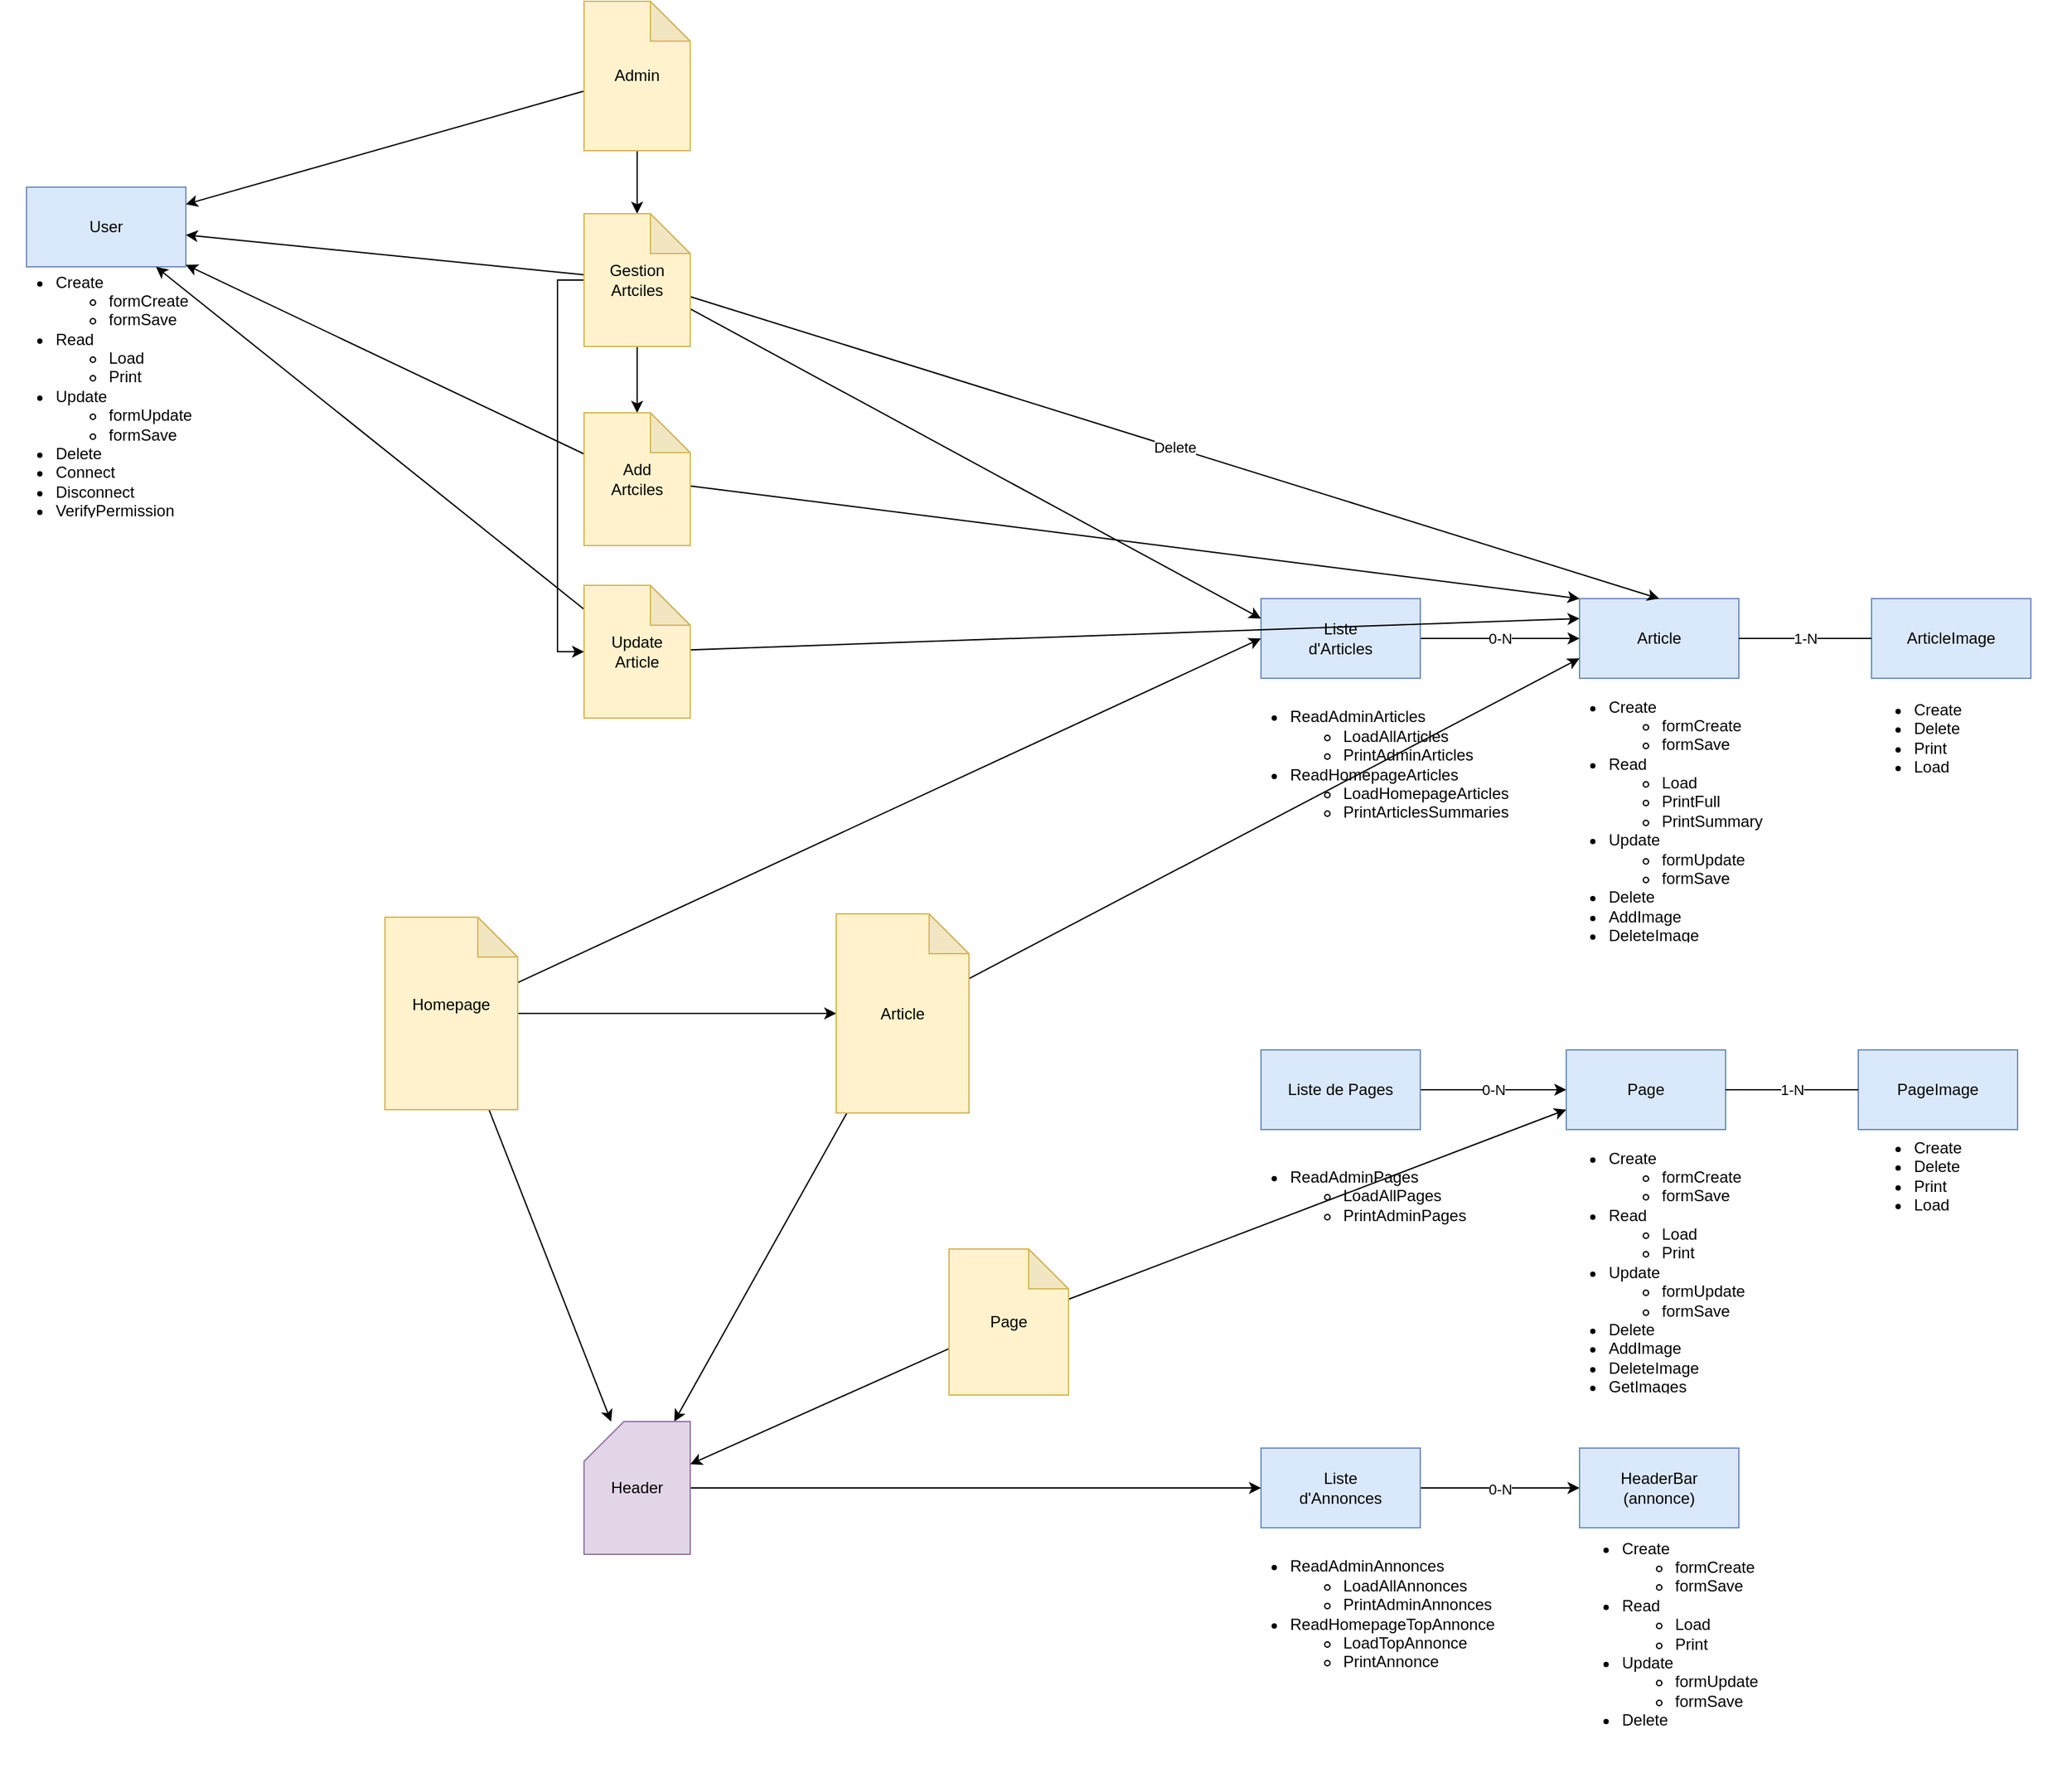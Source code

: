 <mxfile version="20.2.7" type="device"><diagram id="xYLYW07tNhR8VAIo0paG" name="Page-1"><mxGraphModel dx="2875" dy="1881" grid="1" gridSize="10" guides="1" tooltips="1" connect="1" arrows="1" fold="1" page="1" pageScale="1" pageWidth="827" pageHeight="1169" math="0" shadow="0"><root><mxCell id="0"/><mxCell id="1" parent="0"/><mxCell id="9p3iRYzDe7PiZWdgl4D9-34" value="User" style="rounded=0;whiteSpace=wrap;html=1;fillColor=#dae8fc;strokeColor=#6c8ebf;" vertex="1" parent="1"><mxGeometry x="-950" y="-50" width="120" height="60" as="geometry"/></mxCell><mxCell id="9p3iRYzDe7PiZWdgl4D9-35" value="HeaderBar&lt;br&gt;(annonce)" style="rounded=0;whiteSpace=wrap;html=1;fillColor=#dae8fc;strokeColor=#6c8ebf;" vertex="1" parent="1"><mxGeometry x="220" y="900" width="120" height="60" as="geometry"/></mxCell><mxCell id="9p3iRYzDe7PiZWdgl4D9-37" value="&lt;ul&gt;&lt;li&gt;Create&lt;/li&gt;&lt;ul&gt;&lt;li&gt;formCreate&lt;/li&gt;&lt;li&gt;formSave&lt;/li&gt;&lt;/ul&gt;&lt;li&gt;&lt;span style=&quot;background-color: initial;&quot;&gt;Read&lt;/span&gt;&lt;br&gt;&lt;/li&gt;&lt;ul&gt;&lt;li&gt;&lt;span style=&quot;background-color: initial;&quot;&gt;Load&lt;/span&gt;&lt;/li&gt;&lt;li&gt;&lt;span style=&quot;background-color: initial;&quot;&gt;PrintFull&lt;/span&gt;&lt;/li&gt;&lt;li&gt;&lt;span style=&quot;background-color: initial;&quot;&gt;PrintSummary&lt;/span&gt;&lt;/li&gt;&lt;/ul&gt;&lt;li&gt;Update&lt;/li&gt;&lt;ul&gt;&lt;li&gt;formUpdate&lt;/li&gt;&lt;li&gt;formSave&lt;/li&gt;&lt;/ul&gt;&lt;li&gt;Delete&lt;/li&gt;&lt;li&gt;AddImage&lt;/li&gt;&lt;li&gt;DeleteImage&lt;/li&gt;&lt;li&gt;GetImages&lt;/li&gt;&lt;/ul&gt;" style="text;strokeColor=none;fillColor=none;html=1;whiteSpace=wrap;verticalAlign=middle;overflow=hidden;" vertex="1" parent="1"><mxGeometry x="200" y="320" width="160" height="200" as="geometry"/></mxCell><mxCell id="9p3iRYzDe7PiZWdgl4D9-42" value="&lt;ul&gt;&lt;li&gt;Create&lt;/li&gt;&lt;li&gt;Delete&lt;/li&gt;&lt;li&gt;Print&lt;/li&gt;&lt;li&gt;Load&lt;/li&gt;&lt;/ul&gt;" style="text;strokeColor=none;fillColor=none;html=1;whiteSpace=wrap;verticalAlign=middle;overflow=hidden;" vertex="1" parent="1"><mxGeometry x="430" y="320" width="160" height="90" as="geometry"/></mxCell><mxCell id="9p3iRYzDe7PiZWdgl4D9-43" value="&lt;ul&gt;&lt;li&gt;Create&lt;/li&gt;&lt;ul&gt;&lt;li&gt;formCreate&lt;/li&gt;&lt;li&gt;formSave&lt;/li&gt;&lt;/ul&gt;&lt;li&gt;&lt;span style=&quot;background-color: initial;&quot;&gt;Read&lt;/span&gt;&lt;br&gt;&lt;/li&gt;&lt;ul&gt;&lt;li&gt;&lt;span style=&quot;background-color: initial;&quot;&gt;Load&lt;/span&gt;&lt;/li&gt;&lt;li&gt;&lt;span style=&quot;background-color: initial;&quot;&gt;Print&lt;/span&gt;&lt;/li&gt;&lt;/ul&gt;&lt;li&gt;Update&lt;/li&gt;&lt;ul&gt;&lt;li&gt;formUpdate&lt;/li&gt;&lt;li&gt;formSave&lt;/li&gt;&lt;/ul&gt;&lt;li&gt;Delete&lt;/li&gt;&lt;li&gt;AddImage&lt;/li&gt;&lt;li&gt;DeleteImage&lt;/li&gt;&lt;li&gt;GetImages&lt;/li&gt;&lt;/ul&gt;" style="text;strokeColor=none;fillColor=none;html=1;whiteSpace=wrap;verticalAlign=middle;overflow=hidden;" vertex="1" parent="1"><mxGeometry x="200" y="660" width="160" height="200" as="geometry"/></mxCell><mxCell id="9p3iRYzDe7PiZWdgl4D9-44" value="&lt;ul&gt;&lt;li&gt;Create&lt;/li&gt;&lt;li&gt;Delete&lt;/li&gt;&lt;li&gt;Print&lt;/li&gt;&lt;li&gt;Load&lt;/li&gt;&lt;/ul&gt;" style="text;strokeColor=none;fillColor=none;html=1;whiteSpace=wrap;verticalAlign=middle;overflow=hidden;" vertex="1" parent="1"><mxGeometry x="430" y="650" width="160" height="90" as="geometry"/></mxCell><mxCell id="9p3iRYzDe7PiZWdgl4D9-45" value="&lt;ul&gt;&lt;li&gt;Create&lt;/li&gt;&lt;ul&gt;&lt;li&gt;formCreate&lt;/li&gt;&lt;li&gt;formSave&lt;/li&gt;&lt;/ul&gt;&lt;li&gt;&lt;span style=&quot;background-color: initial;&quot;&gt;Read&lt;/span&gt;&lt;br&gt;&lt;/li&gt;&lt;ul&gt;&lt;li&gt;&lt;span style=&quot;background-color: initial;&quot;&gt;Load&lt;/span&gt;&lt;/li&gt;&lt;li&gt;&lt;span style=&quot;background-color: initial;&quot;&gt;Print&lt;/span&gt;&lt;/li&gt;&lt;/ul&gt;&lt;li&gt;Update&lt;/li&gt;&lt;ul&gt;&lt;li&gt;formUpdate&lt;/li&gt;&lt;li&gt;formSave&lt;/li&gt;&lt;/ul&gt;&lt;li&gt;Delete&lt;/li&gt;&lt;/ul&gt;" style="text;strokeColor=none;fillColor=none;html=1;whiteSpace=wrap;verticalAlign=middle;overflow=hidden;" vertex="1" parent="1"><mxGeometry x="210" y="940" width="160" height="200" as="geometry"/></mxCell><mxCell id="9p3iRYzDe7PiZWdgl4D9-46" value="&lt;ul&gt;&lt;li&gt;Create&lt;/li&gt;&lt;ul&gt;&lt;li&gt;formCreate&lt;/li&gt;&lt;li&gt;formSave&lt;/li&gt;&lt;/ul&gt;&lt;li&gt;&lt;span style=&quot;background-color: initial;&quot;&gt;Read&lt;/span&gt;&lt;br&gt;&lt;/li&gt;&lt;ul&gt;&lt;li&gt;&lt;span style=&quot;background-color: initial;&quot;&gt;Load&lt;/span&gt;&lt;/li&gt;&lt;li&gt;&lt;span style=&quot;background-color: initial;&quot;&gt;Print&lt;/span&gt;&lt;/li&gt;&lt;/ul&gt;&lt;li&gt;Update&lt;/li&gt;&lt;ul&gt;&lt;li&gt;formUpdate&lt;/li&gt;&lt;li&gt;formSave&lt;/li&gt;&lt;/ul&gt;&lt;li&gt;Delete&lt;/li&gt;&lt;li&gt;Connect&lt;/li&gt;&lt;li&gt;Disconnect&lt;/li&gt;&lt;li&gt;VerifyPermission&lt;/li&gt;&lt;/ul&gt;" style="text;strokeColor=none;fillColor=none;html=1;whiteSpace=wrap;verticalAlign=middle;overflow=hidden;" vertex="1" parent="1"><mxGeometry x="-970" width="160" height="200" as="geometry"/></mxCell><mxCell id="9p3iRYzDe7PiZWdgl4D9-12" value="Article" style="rounded=0;whiteSpace=wrap;html=1;fillColor=#dae8fc;strokeColor=#6c8ebf;" vertex="1" parent="1"><mxGeometry x="220" y="260" width="120" height="60" as="geometry"/></mxCell><mxCell id="9p3iRYzDe7PiZWdgl4D9-13" value="ArticleImage" style="rounded=0;whiteSpace=wrap;html=1;fillColor=#dae8fc;strokeColor=#6c8ebf;" vertex="1" parent="1"><mxGeometry x="440" y="260" width="120" height="60" as="geometry"/></mxCell><mxCell id="9p3iRYzDe7PiZWdgl4D9-14" value="1-N" style="endArrow=none;html=1;rounded=0;exitX=1;exitY=0.5;exitDx=0;exitDy=0;entryX=0;entryY=0.5;entryDx=0;entryDy=0;" edge="1" parent="1" source="9p3iRYzDe7PiZWdgl4D9-12" target="9p3iRYzDe7PiZWdgl4D9-13"><mxGeometry width="50" height="50" relative="1" as="geometry"><mxPoint x="510" y="490" as="sourcePoint"/><mxPoint x="560" y="440" as="targetPoint"/></mxGeometry></mxCell><mxCell id="9p3iRYzDe7PiZWdgl4D9-15" value="Page" style="rounded=0;whiteSpace=wrap;html=1;fillColor=#dae8fc;strokeColor=#6c8ebf;" vertex="1" parent="1"><mxGeometry x="210" y="600" width="120" height="60" as="geometry"/></mxCell><mxCell id="9p3iRYzDe7PiZWdgl4D9-16" value="PageImage" style="rounded=0;whiteSpace=wrap;html=1;fillColor=#dae8fc;strokeColor=#6c8ebf;" vertex="1" parent="1"><mxGeometry x="430" y="600" width="120" height="60" as="geometry"/></mxCell><mxCell id="9p3iRYzDe7PiZWdgl4D9-17" value="1-N" style="endArrow=none;html=1;rounded=0;exitX=1;exitY=0.5;exitDx=0;exitDy=0;entryX=0;entryY=0.5;entryDx=0;entryDy=0;" edge="1" parent="1" source="9p3iRYzDe7PiZWdgl4D9-15" target="9p3iRYzDe7PiZWdgl4D9-16"><mxGeometry width="50" height="50" relative="1" as="geometry"><mxPoint x="500" y="830" as="sourcePoint"/><mxPoint x="550" y="780" as="targetPoint"/></mxGeometry></mxCell><mxCell id="9p3iRYzDe7PiZWdgl4D9-49" value="0-N" style="edgeStyle=orthogonalEdgeStyle;rounded=0;orthogonalLoop=1;jettySize=auto;html=1;entryX=0;entryY=0.5;entryDx=0;entryDy=0;" edge="1" parent="1" source="9p3iRYzDe7PiZWdgl4D9-48" target="9p3iRYzDe7PiZWdgl4D9-12"><mxGeometry relative="1" as="geometry"/></mxCell><mxCell id="9p3iRYzDe7PiZWdgl4D9-48" value="Liste&lt;br&gt;d'Articles" style="rounded=0;whiteSpace=wrap;html=1;fillColor=#dae8fc;strokeColor=#6c8ebf;" vertex="1" parent="1"><mxGeometry x="-20" y="260" width="120" height="60" as="geometry"/></mxCell><mxCell id="9p3iRYzDe7PiZWdgl4D9-50" value="&lt;ul&gt;&lt;li&gt;&lt;span style=&quot;background-color: initial;&quot;&gt;ReadAdminArticles&lt;/span&gt;&lt;/li&gt;&lt;ul&gt;&lt;li&gt;&lt;span style=&quot;background-color: initial;&quot;&gt;LoadAllArticles&lt;/span&gt;&lt;/li&gt;&lt;li&gt;PrintAdminArticles&lt;/li&gt;&lt;/ul&gt;&lt;li&gt;&lt;span style=&quot;background-color: initial;&quot;&gt;ReadHomepageArticles&lt;/span&gt;&lt;br&gt;&lt;/li&gt;&lt;ul&gt;&lt;li&gt;&lt;span style=&quot;background-color: initial;&quot;&gt;LoadHomepageArticles&lt;/span&gt;&lt;/li&gt;&lt;li&gt;&lt;span style=&quot;background-color: initial;&quot;&gt;PrintArticlesSummaries&lt;/span&gt;&lt;/li&gt;&lt;/ul&gt;&lt;/ul&gt;" style="text;strokeColor=none;fillColor=none;html=1;whiteSpace=wrap;verticalAlign=middle;overflow=hidden;" vertex="1" parent="1"><mxGeometry x="-40" y="320" width="230" height="130" as="geometry"/></mxCell><mxCell id="9p3iRYzDe7PiZWdgl4D9-53" value="0-N" style="edgeStyle=orthogonalEdgeStyle;rounded=0;orthogonalLoop=1;jettySize=auto;html=1;" edge="1" parent="1" source="9p3iRYzDe7PiZWdgl4D9-51" target="9p3iRYzDe7PiZWdgl4D9-15"><mxGeometry relative="1" as="geometry"/></mxCell><mxCell id="9p3iRYzDe7PiZWdgl4D9-51" value="Liste de Pages" style="rounded=0;whiteSpace=wrap;html=1;fillColor=#dae8fc;strokeColor=#6c8ebf;" vertex="1" parent="1"><mxGeometry x="-20" y="600" width="120" height="60" as="geometry"/></mxCell><mxCell id="9p3iRYzDe7PiZWdgl4D9-52" value="&lt;ul&gt;&lt;li&gt;&lt;span style=&quot;background-color: initial;&quot;&gt;ReadAdminPages&lt;/span&gt;&lt;/li&gt;&lt;ul&gt;&lt;li&gt;LoadAllPages&lt;/li&gt;&lt;li&gt;PrintAdminPages&lt;/li&gt;&lt;/ul&gt;&lt;/ul&gt;" style="text;strokeColor=none;fillColor=none;html=1;whiteSpace=wrap;verticalAlign=middle;overflow=hidden;" vertex="1" parent="1"><mxGeometry x="-40" y="670" width="230" height="80" as="geometry"/></mxCell><mxCell id="9p3iRYzDe7PiZWdgl4D9-55" value="0-N" style="edgeStyle=orthogonalEdgeStyle;rounded=0;orthogonalLoop=1;jettySize=auto;html=1;entryX=0;entryY=0.5;entryDx=0;entryDy=0;" edge="1" parent="1" source="9p3iRYzDe7PiZWdgl4D9-56"><mxGeometry relative="1" as="geometry"><mxPoint x="220" y="930" as="targetPoint"/></mxGeometry></mxCell><mxCell id="9p3iRYzDe7PiZWdgl4D9-56" value="Liste&lt;br&gt;d'Annonces" style="rounded=0;whiteSpace=wrap;html=1;fillColor=#dae8fc;strokeColor=#6c8ebf;" vertex="1" parent="1"><mxGeometry x="-20" y="900" width="120" height="60" as="geometry"/></mxCell><mxCell id="9p3iRYzDe7PiZWdgl4D9-57" value="&lt;ul&gt;&lt;li&gt;&lt;span style=&quot;background-color: initial;&quot;&gt;ReadAdminAnnonces&lt;/span&gt;&lt;/li&gt;&lt;ul&gt;&lt;li&gt;&lt;span style=&quot;background-color: initial;&quot;&gt;LoadAllAnnonces&lt;/span&gt;&lt;/li&gt;&lt;li&gt;PrintAdminAnnonces&lt;/li&gt;&lt;/ul&gt;&lt;li&gt;&lt;span style=&quot;background-color: initial;&quot;&gt;ReadHomepageTopAnnonce&lt;/span&gt;&lt;br&gt;&lt;/li&gt;&lt;ul&gt;&lt;li&gt;&lt;span style=&quot;background-color: initial;&quot;&gt;LoadTopAnnonce&lt;/span&gt;&lt;/li&gt;&lt;li&gt;PrintAnnonce&lt;/li&gt;&lt;/ul&gt;&lt;/ul&gt;" style="text;strokeColor=none;fillColor=none;html=1;whiteSpace=wrap;verticalAlign=middle;overflow=hidden;" vertex="1" parent="1"><mxGeometry x="-40" y="960" width="230" height="130" as="geometry"/></mxCell><mxCell id="9p3iRYzDe7PiZWdgl4D9-59" style="rounded=0;orthogonalLoop=1;jettySize=auto;html=1;entryX=0;entryY=0.5;entryDx=0;entryDy=0;exitX=1;exitY=0.5;exitDx=0;exitDy=0;exitPerimeter=0;" edge="1" parent="1" source="9p3iRYzDe7PiZWdgl4D9-63" target="9p3iRYzDe7PiZWdgl4D9-56"><mxGeometry relative="1" as="geometry"/></mxCell><mxCell id="9p3iRYzDe7PiZWdgl4D9-60" style="edgeStyle=none;rounded=0;orthogonalLoop=1;jettySize=auto;html=1;entryX=0;entryY=0.5;entryDx=0;entryDy=0;" edge="1" parent="1" source="9p3iRYzDe7PiZWdgl4D9-58" target="9p3iRYzDe7PiZWdgl4D9-48"><mxGeometry relative="1" as="geometry"/></mxCell><mxCell id="9p3iRYzDe7PiZWdgl4D9-64" style="edgeStyle=none;rounded=0;orthogonalLoop=1;jettySize=auto;html=1;" edge="1" parent="1" source="9p3iRYzDe7PiZWdgl4D9-58" target="9p3iRYzDe7PiZWdgl4D9-63"><mxGeometry relative="1" as="geometry"/></mxCell><mxCell id="9p3iRYzDe7PiZWdgl4D9-66" style="edgeStyle=none;rounded=0;orthogonalLoop=1;jettySize=auto;html=1;entryX=0;entryY=0.5;entryDx=0;entryDy=0;entryPerimeter=0;" edge="1" parent="1" source="9p3iRYzDe7PiZWdgl4D9-58" target="9p3iRYzDe7PiZWdgl4D9-61"><mxGeometry relative="1" as="geometry"/></mxCell><mxCell id="9p3iRYzDe7PiZWdgl4D9-58" value="Homepage&lt;br&gt;&lt;br&gt;" style="shape=note;whiteSpace=wrap;html=1;backgroundOutline=1;darkOpacity=0.05;fillColor=#fff2cc;strokeColor=#d6b656;" vertex="1" parent="1"><mxGeometry x="-680" y="500" width="100" height="145" as="geometry"/></mxCell><mxCell id="9p3iRYzDe7PiZWdgl4D9-62" style="edgeStyle=none;rounded=0;orthogonalLoop=1;jettySize=auto;html=1;" edge="1" parent="1" source="9p3iRYzDe7PiZWdgl4D9-61" target="9p3iRYzDe7PiZWdgl4D9-63"><mxGeometry relative="1" as="geometry"><mxPoint x="-30" y="1210" as="targetPoint"/></mxGeometry></mxCell><mxCell id="9p3iRYzDe7PiZWdgl4D9-65" style="edgeStyle=none;rounded=0;orthogonalLoop=1;jettySize=auto;html=1;entryX=0;entryY=0.75;entryDx=0;entryDy=0;" edge="1" parent="1" source="9p3iRYzDe7PiZWdgl4D9-61" target="9p3iRYzDe7PiZWdgl4D9-12"><mxGeometry relative="1" as="geometry"/></mxCell><mxCell id="9p3iRYzDe7PiZWdgl4D9-61" value="Article" style="shape=note;whiteSpace=wrap;html=1;backgroundOutline=1;darkOpacity=0.05;fillColor=#fff2cc;strokeColor=#d6b656;" vertex="1" parent="1"><mxGeometry x="-340" y="497.5" width="100" height="150" as="geometry"/></mxCell><mxCell id="9p3iRYzDe7PiZWdgl4D9-63" value="Header" style="shape=card;whiteSpace=wrap;html=1;fillColor=#e1d5e7;strokeColor=#9673a6;" vertex="1" parent="1"><mxGeometry x="-530" y="880" width="80" height="100" as="geometry"/></mxCell><mxCell id="9p3iRYzDe7PiZWdgl4D9-68" style="edgeStyle=none;rounded=0;orthogonalLoop=1;jettySize=auto;html=1;" edge="1" parent="1" source="9p3iRYzDe7PiZWdgl4D9-67" target="9p3iRYzDe7PiZWdgl4D9-63"><mxGeometry relative="1" as="geometry"/></mxCell><mxCell id="9p3iRYzDe7PiZWdgl4D9-69" style="edgeStyle=none;rounded=0;orthogonalLoop=1;jettySize=auto;html=1;entryX=0;entryY=0.75;entryDx=0;entryDy=0;" edge="1" parent="1" source="9p3iRYzDe7PiZWdgl4D9-67" target="9p3iRYzDe7PiZWdgl4D9-15"><mxGeometry relative="1" as="geometry"/></mxCell><mxCell id="9p3iRYzDe7PiZWdgl4D9-67" value="Page" style="shape=note;whiteSpace=wrap;html=1;backgroundOutline=1;darkOpacity=0.05;fillColor=#fff2cc;strokeColor=#d6b656;" vertex="1" parent="1"><mxGeometry x="-255" y="750" width="90" height="110" as="geometry"/></mxCell><mxCell id="9p3iRYzDe7PiZWdgl4D9-72" style="edgeStyle=none;rounded=0;orthogonalLoop=1;jettySize=auto;html=1;" edge="1" parent="1" source="9p3iRYzDe7PiZWdgl4D9-71" target="9p3iRYzDe7PiZWdgl4D9-34"><mxGeometry relative="1" as="geometry"/></mxCell><mxCell id="9p3iRYzDe7PiZWdgl4D9-74" style="edgeStyle=none;rounded=0;orthogonalLoop=1;jettySize=auto;html=1;entryX=0.5;entryY=0;entryDx=0;entryDy=0;entryPerimeter=0;" edge="1" parent="1" source="9p3iRYzDe7PiZWdgl4D9-71" target="9p3iRYzDe7PiZWdgl4D9-73"><mxGeometry relative="1" as="geometry"/></mxCell><mxCell id="9p3iRYzDe7PiZWdgl4D9-71" value="Admin" style="shape=note;whiteSpace=wrap;html=1;backgroundOutline=1;darkOpacity=0.05;fillColor=#fff2cc;strokeColor=#d6b656;" vertex="1" parent="1"><mxGeometry x="-530" y="-190" width="80" height="112.5" as="geometry"/></mxCell><mxCell id="9p3iRYzDe7PiZWdgl4D9-75" style="edgeStyle=none;rounded=0;orthogonalLoop=1;jettySize=auto;html=1;" edge="1" parent="1" source="9p3iRYzDe7PiZWdgl4D9-73" target="9p3iRYzDe7PiZWdgl4D9-34"><mxGeometry relative="1" as="geometry"/></mxCell><mxCell id="9p3iRYzDe7PiZWdgl4D9-76" style="edgeStyle=none;rounded=0;orthogonalLoop=1;jettySize=auto;html=1;entryX=0;entryY=0.25;entryDx=0;entryDy=0;" edge="1" parent="1" source="9p3iRYzDe7PiZWdgl4D9-73" target="9p3iRYzDe7PiZWdgl4D9-48"><mxGeometry relative="1" as="geometry"/></mxCell><mxCell id="9p3iRYzDe7PiZWdgl4D9-78" value="Delete" style="edgeStyle=none;rounded=0;orthogonalLoop=1;jettySize=auto;html=1;entryX=0.5;entryY=0;entryDx=0;entryDy=0;" edge="1" parent="1" source="9p3iRYzDe7PiZWdgl4D9-73" target="9p3iRYzDe7PiZWdgl4D9-12"><mxGeometry relative="1" as="geometry"/></mxCell><mxCell id="9p3iRYzDe7PiZWdgl4D9-79" style="edgeStyle=none;rounded=0;orthogonalLoop=1;jettySize=auto;html=1;entryX=0.5;entryY=0;entryDx=0;entryDy=0;entryPerimeter=0;" edge="1" parent="1" source="9p3iRYzDe7PiZWdgl4D9-73" target="9p3iRYzDe7PiZWdgl4D9-77"><mxGeometry relative="1" as="geometry"/></mxCell><mxCell id="9p3iRYzDe7PiZWdgl4D9-82" style="edgeStyle=orthogonalEdgeStyle;rounded=0;orthogonalLoop=1;jettySize=auto;html=1;entryX=0;entryY=0.5;entryDx=0;entryDy=0;entryPerimeter=0;" edge="1" parent="1" source="9p3iRYzDe7PiZWdgl4D9-73" target="9p3iRYzDe7PiZWdgl4D9-81"><mxGeometry relative="1" as="geometry"><Array as="points"><mxPoint x="-550" y="20"/><mxPoint x="-550" y="300"/></Array></mxGeometry></mxCell><mxCell id="9p3iRYzDe7PiZWdgl4D9-73" value="Gestion&lt;br&gt;Artciles" style="shape=note;whiteSpace=wrap;html=1;backgroundOutline=1;darkOpacity=0.05;fillColor=#fff2cc;strokeColor=#d6b656;" vertex="1" parent="1"><mxGeometry x="-530" y="-30" width="80" height="100" as="geometry"/></mxCell><mxCell id="9p3iRYzDe7PiZWdgl4D9-80" style="edgeStyle=none;rounded=0;orthogonalLoop=1;jettySize=auto;html=1;entryX=0;entryY=0;entryDx=0;entryDy=0;" edge="1" parent="1" source="9p3iRYzDe7PiZWdgl4D9-77" target="9p3iRYzDe7PiZWdgl4D9-12"><mxGeometry relative="1" as="geometry"/></mxCell><mxCell id="9p3iRYzDe7PiZWdgl4D9-84" style="edgeStyle=none;rounded=0;orthogonalLoop=1;jettySize=auto;html=1;" edge="1" parent="1" source="9p3iRYzDe7PiZWdgl4D9-77" target="9p3iRYzDe7PiZWdgl4D9-34"><mxGeometry relative="1" as="geometry"/></mxCell><mxCell id="9p3iRYzDe7PiZWdgl4D9-77" value="Add&lt;br&gt;Artciles" style="shape=note;whiteSpace=wrap;html=1;backgroundOutline=1;darkOpacity=0.05;fillColor=#fff2cc;strokeColor=#d6b656;" vertex="1" parent="1"><mxGeometry x="-530" y="120" width="80" height="100" as="geometry"/></mxCell><mxCell id="9p3iRYzDe7PiZWdgl4D9-83" style="rounded=0;orthogonalLoop=1;jettySize=auto;html=1;entryX=0;entryY=0.25;entryDx=0;entryDy=0;" edge="1" parent="1" source="9p3iRYzDe7PiZWdgl4D9-81" target="9p3iRYzDe7PiZWdgl4D9-12"><mxGeometry relative="1" as="geometry"><mxPoint x="-320.0" y="340" as="targetPoint"/></mxGeometry></mxCell><mxCell id="9p3iRYzDe7PiZWdgl4D9-85" style="edgeStyle=none;rounded=0;orthogonalLoop=1;jettySize=auto;html=1;" edge="1" parent="1" source="9p3iRYzDe7PiZWdgl4D9-81" target="9p3iRYzDe7PiZWdgl4D9-34"><mxGeometry relative="1" as="geometry"/></mxCell><mxCell id="9p3iRYzDe7PiZWdgl4D9-81" value="Update&lt;br&gt;Article" style="shape=note;whiteSpace=wrap;html=1;backgroundOutline=1;darkOpacity=0.05;fillColor=#fff2cc;strokeColor=#d6b656;" vertex="1" parent="1"><mxGeometry x="-530" y="250" width="80" height="100" as="geometry"/></mxCell></root></mxGraphModel></diagram></mxfile>
